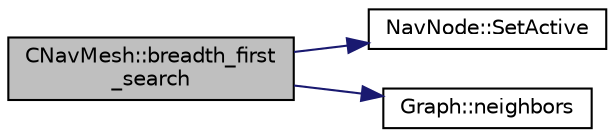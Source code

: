 digraph "CNavMesh::breadth_first_search"
{
 // LATEX_PDF_SIZE
  edge [fontname="Helvetica",fontsize="10",labelfontname="Helvetica",labelfontsize="10"];
  node [fontname="Helvetica",fontsize="10",shape=record];
  rankdir="LR";
  Node5 [label="CNavMesh::breadth_first\l_search",height=0.2,width=0.4,color="black", fillcolor="grey75", style="filled", fontcolor="black",tooltip="Runs a breadth first search."];
  Node5 -> Node6 [color="midnightblue",fontsize="10",style="solid",fontname="Helvetica"];
  Node6 [label="NavNode::SetActive",height=0.2,width=0.4,color="black", fillcolor="white", style="filled",URL="$class_nav_node.html#a57466fff867f4f0912ec281a0bfdb389",tooltip="Change the active state."];
  Node5 -> Node7 [color="midnightblue",fontsize="10",style="solid",fontname="Helvetica"];
  Node7 [label="Graph::neighbors",height=0.2,width=0.4,color="black", fillcolor="white", style="filled",URL="$struct_graph.html#a73d0f77cd2d30350bb0b1823d6071831",tooltip=" "];
}
